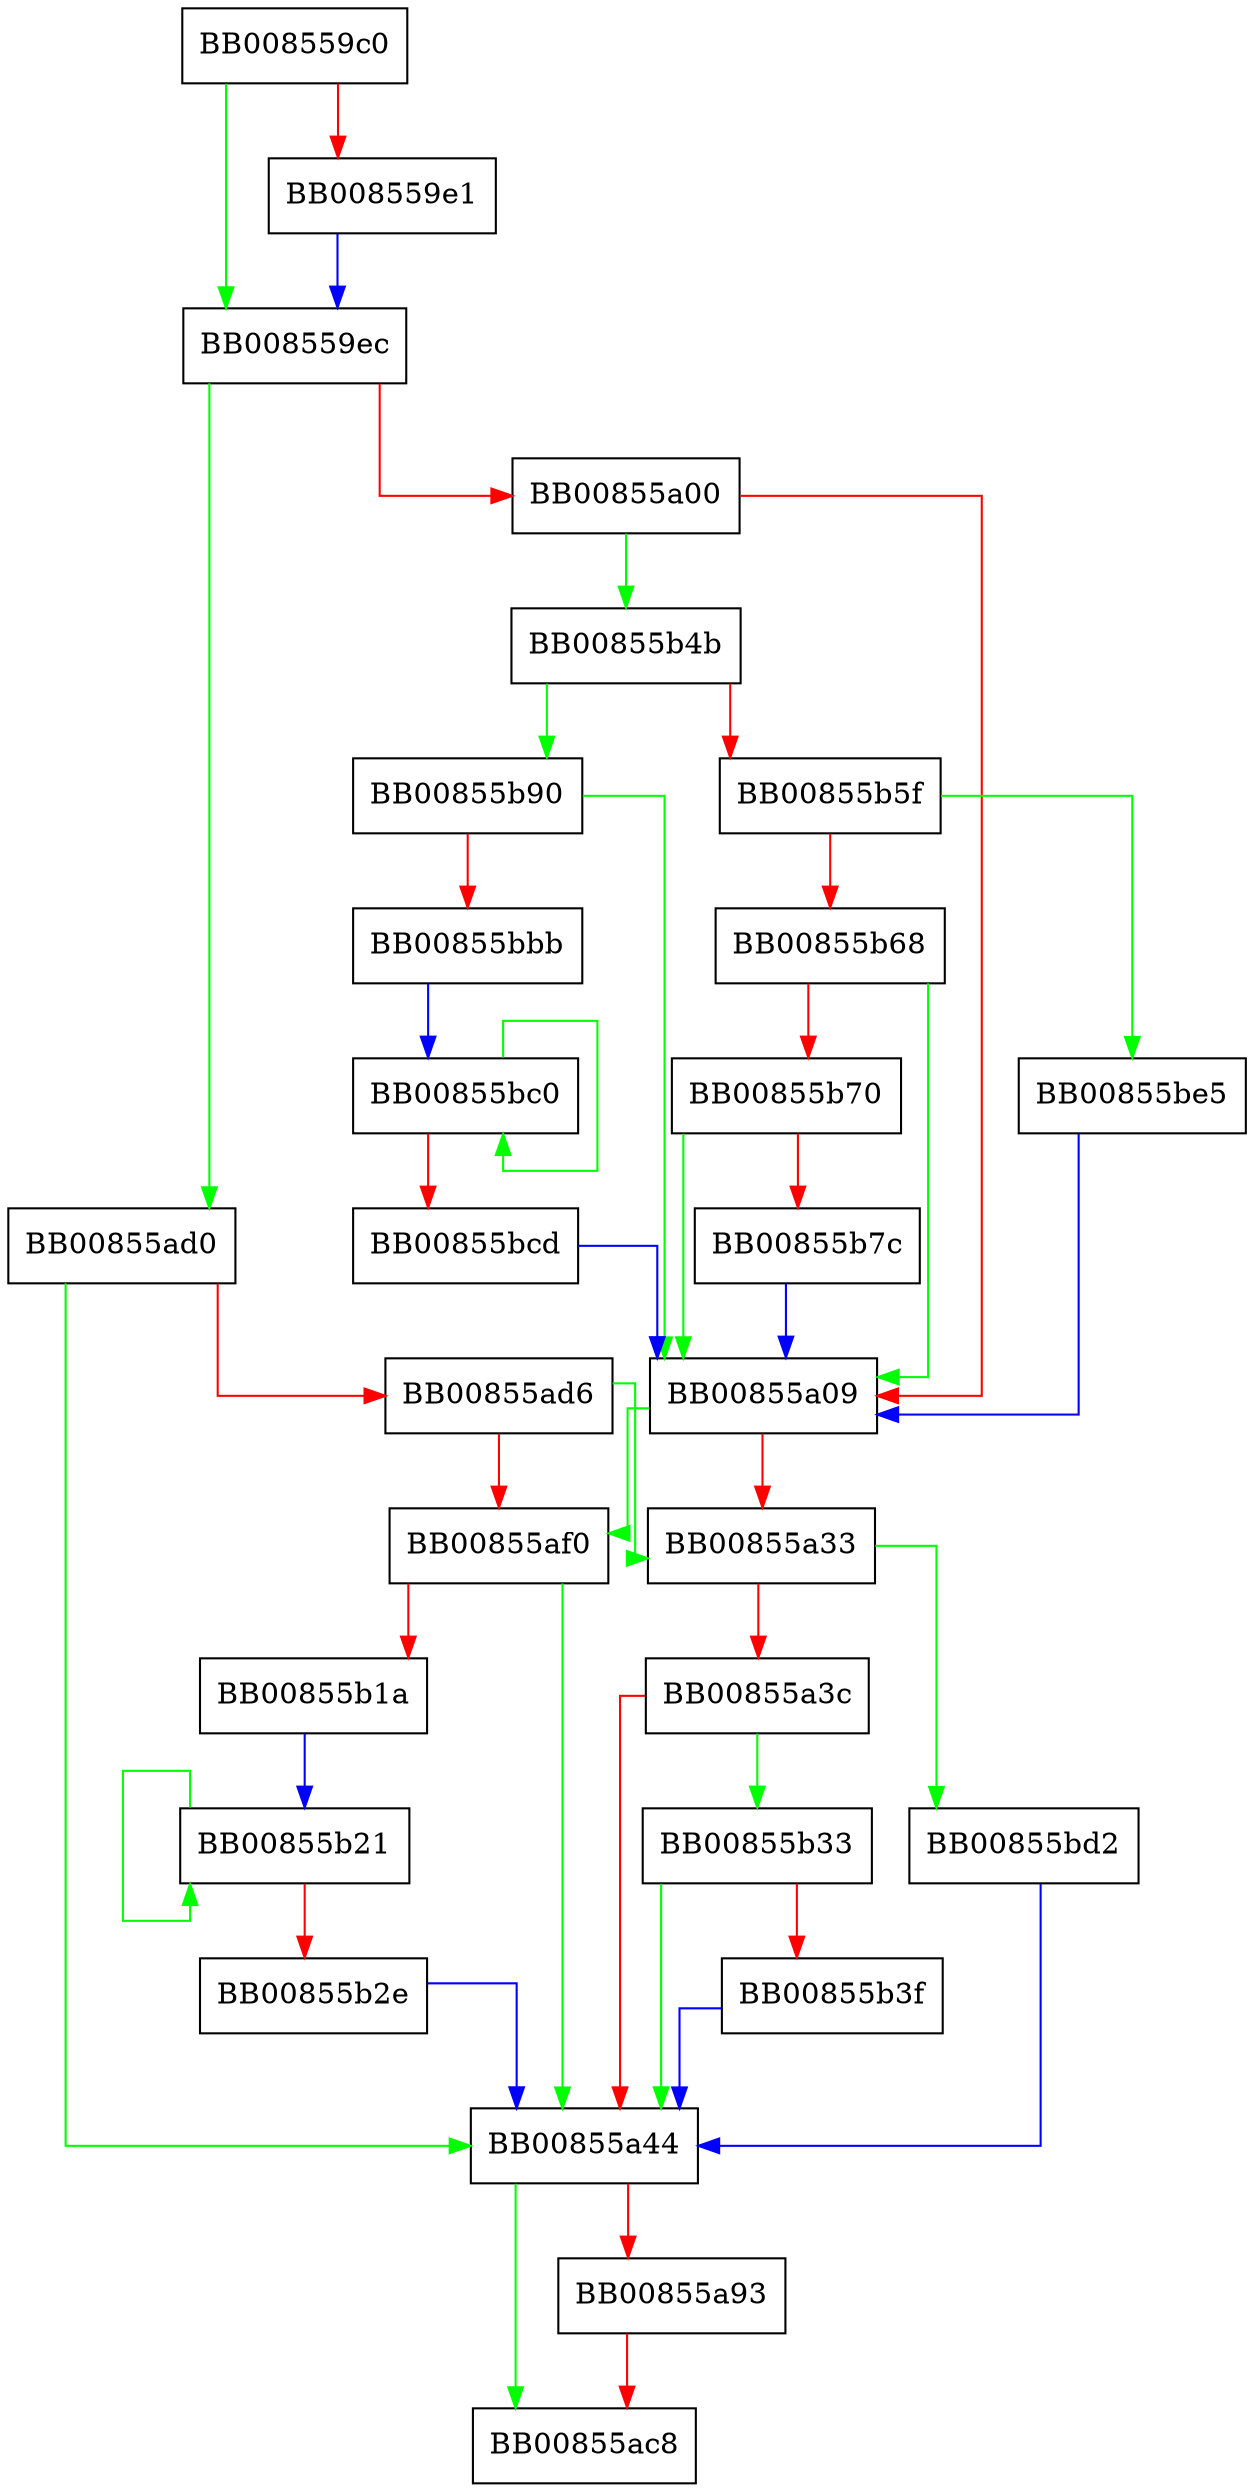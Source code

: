 digraph WHIRLPOOL_Final {
  node [shape="box"];
  graph [splines=ortho];
  BB008559c0 -> BB008559ec [color="green"];
  BB008559c0 -> BB008559e1 [color="red"];
  BB008559e1 -> BB008559ec [color="blue"];
  BB008559ec -> BB00855ad0 [color="green"];
  BB008559ec -> BB00855a00 [color="red"];
  BB00855a00 -> BB00855b4b [color="green"];
  BB00855a00 -> BB00855a09 [color="red"];
  BB00855a09 -> BB00855af0 [color="green"];
  BB00855a09 -> BB00855a33 [color="red"];
  BB00855a33 -> BB00855bd2 [color="green"];
  BB00855a33 -> BB00855a3c [color="red"];
  BB00855a3c -> BB00855b33 [color="green"];
  BB00855a3c -> BB00855a44 [color="red"];
  BB00855a44 -> BB00855ac8 [color="green"];
  BB00855a44 -> BB00855a93 [color="red"];
  BB00855a93 -> BB00855ac8 [color="red"];
  BB00855ad0 -> BB00855a44 [color="green"];
  BB00855ad0 -> BB00855ad6 [color="red"];
  BB00855ad6 -> BB00855a33 [color="green"];
  BB00855ad6 -> BB00855af0 [color="red"];
  BB00855af0 -> BB00855a44 [color="green"];
  BB00855af0 -> BB00855b1a [color="red"];
  BB00855b1a -> BB00855b21 [color="blue"];
  BB00855b21 -> BB00855b21 [color="green"];
  BB00855b21 -> BB00855b2e [color="red"];
  BB00855b2e -> BB00855a44 [color="blue"];
  BB00855b33 -> BB00855a44 [color="green"];
  BB00855b33 -> BB00855b3f [color="red"];
  BB00855b3f -> BB00855a44 [color="blue"];
  BB00855b4b -> BB00855b90 [color="green"];
  BB00855b4b -> BB00855b5f [color="red"];
  BB00855b5f -> BB00855be5 [color="green"];
  BB00855b5f -> BB00855b68 [color="red"];
  BB00855b68 -> BB00855a09 [color="green"];
  BB00855b68 -> BB00855b70 [color="red"];
  BB00855b70 -> BB00855a09 [color="green"];
  BB00855b70 -> BB00855b7c [color="red"];
  BB00855b7c -> BB00855a09 [color="blue"];
  BB00855b90 -> BB00855a09 [color="green"];
  BB00855b90 -> BB00855bbb [color="red"];
  BB00855bbb -> BB00855bc0 [color="blue"];
  BB00855bc0 -> BB00855bc0 [color="green"];
  BB00855bc0 -> BB00855bcd [color="red"];
  BB00855bcd -> BB00855a09 [color="blue"];
  BB00855bd2 -> BB00855a44 [color="blue"];
  BB00855be5 -> BB00855a09 [color="blue"];
}